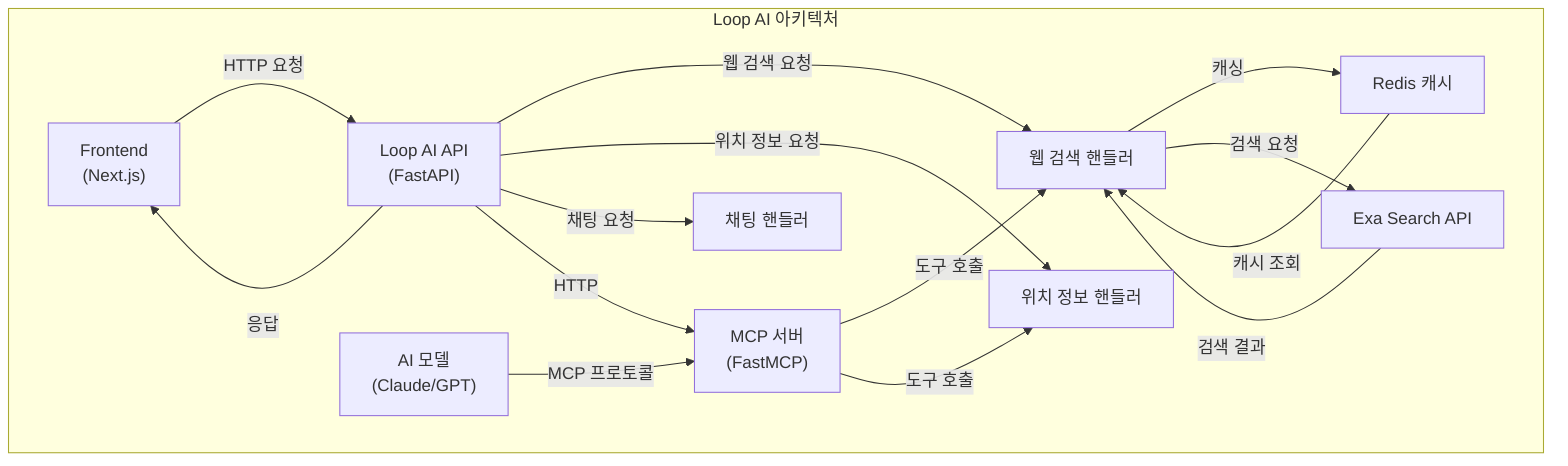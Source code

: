 graph TD
    subgraph "Loop AI 아키텍처"
        Frontend["Frontend<br/>(Next.js)"]
        API["Loop AI API<br/>(FastAPI)"]
        MCP["MCP 서버<br/>(FastMCP)"]
        WebSearch["웹 검색 핸들러"]
        LocationHandler["위치 정보 핸들러"]
        ChatHandler["채팅 핸들러"]
        Redis["Redis 캐시"]
        ExaSearch["Exa Search API"]
        AIModel["AI 모델<br/>(Claude/GPT)"]
        
        Frontend -->|HTTP 요청| API
        API -->|응답| Frontend
        
        API -->|웹 검색 요청| WebSearch
        API -->|위치 정보 요청| LocationHandler
        API -->|채팅 요청| ChatHandler
        
        WebSearch -->|캐싱| Redis
        Redis -->|캐시 조회| WebSearch
        
        WebSearch -->|검색 요청| ExaSearch
        ExaSearch -->|검색 결과| WebSearch
        
        MCP -->|도구 호출| WebSearch
        MCP -->|도구 호출| LocationHandler
        
        AIModel -->|MCP 프로토콜| MCP
        API -->|HTTP| MCP
    end